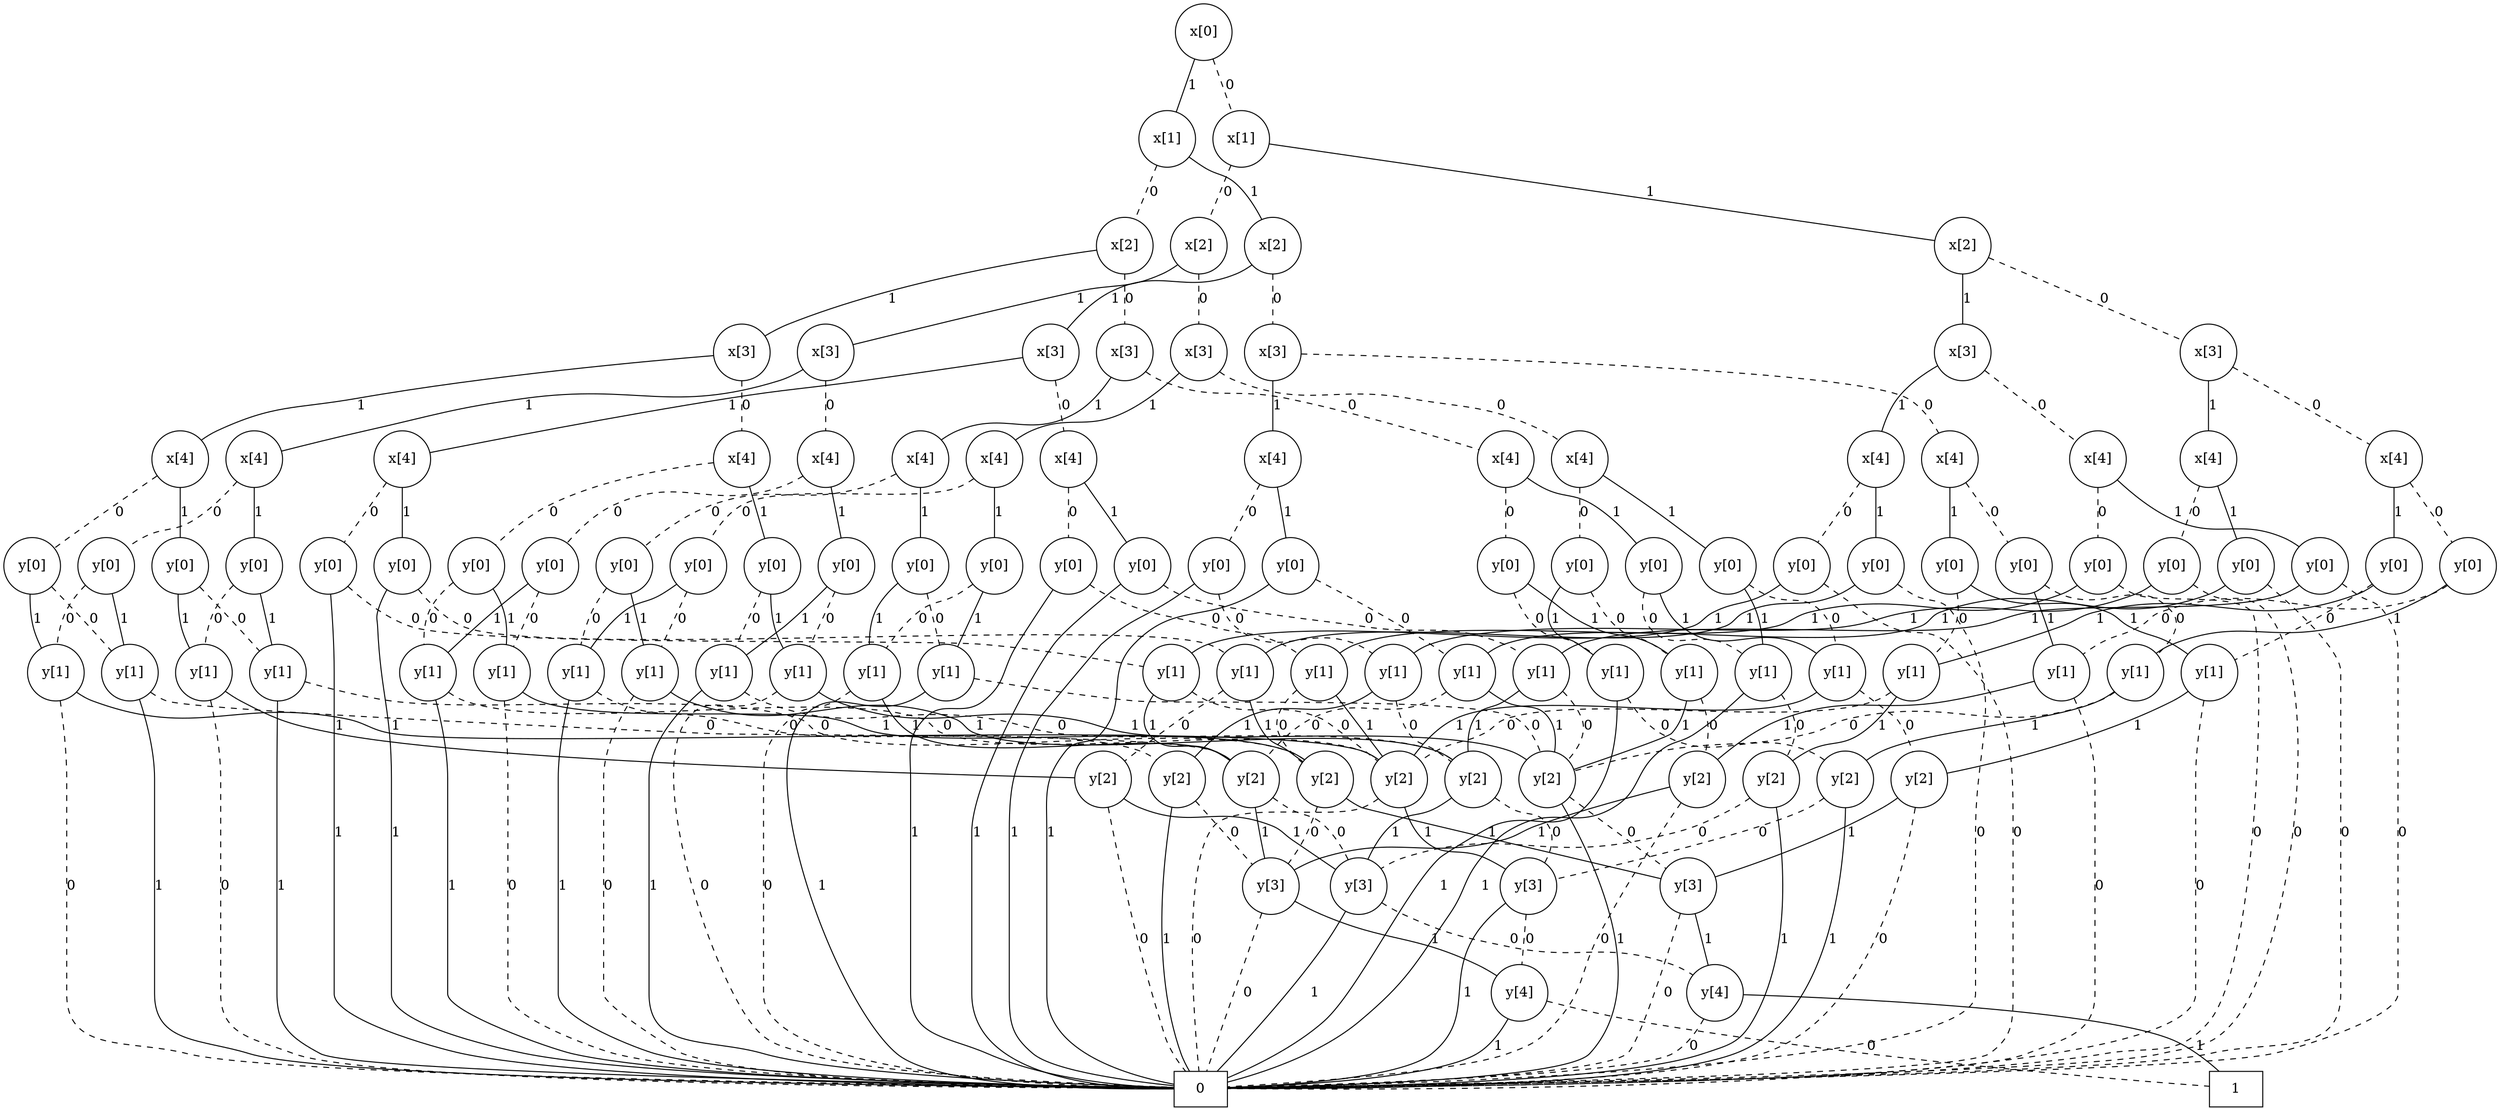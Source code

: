 graph BDD { n1906319638784 [label=0,shape=box]; n1906319769952 [label=1,shape=box]; n1906322495184 [label="y[4]",shape=circle]; n1906322496336 [label="y[3]",shape=circle]; n1906322496432 [label="y[2]",shape=circle]; n1906322342144 [label="y[4]",shape=circle]; n1906322494992 [label="y[3]",shape=circle]; n1906322494368 [label="y[2]",shape=circle]; n1906322496624 [label="y[1]",shape=circle]; n1906322495280 [label="y[3]",shape=circle]; n1906322495088 [label="y[2]",shape=circle]; n1906322670688 [label="y[1]",shape=circle]; n1906322838384 [label="y[0]",shape=circle]; n1906322496720 [label="y[2]",shape=circle]; n1906322495376 [label="y[2]",shape=circle]; n1906322497104 [label="y[1]",shape=circle]; n1906322495760 [label="y[3]",shape=circle]; n1906322495664 [label="y[2]",shape=circle]; n1906322670976 [label="y[1]",shape=circle]; n1906322839104 [label="y[0]",shape=circle]; n1906322840640 [label="x[4]",shape=circle]; n1906322497488 [label="y[2]",shape=circle]; n1906322497392 [label="y[1]",shape=circle]; n1906322496240 [label="y[2]",shape=circle]; n1906322671360 [label="y[1]",shape=circle]; n1906322841024 [label="y[0]",shape=circle]; n1906322669920 [label="y[2]",shape=circle]; n1906322669824 [label="y[1]",shape=circle]; n1906322671648 [label="y[1]",shape=circle]; n1906322841168 [label="y[0]",shape=circle]; n1906322840448 [label="x[4]",shape=circle]; n1906322840112 [label="x[3]",shape=circle]; n1906322670208 [label="y[2]",shape=circle]; n1906322670112 [label="y[1]",shape=circle]; n1906322672128 [label="y[1]",shape=circle]; n1906322851728 [label="y[0]",shape=circle]; n1906322669680 [label="y[1]",shape=circle]; n1906322672512 [label="y[1]",shape=circle]; n1906322841504 [label="y[0]",shape=circle]; n1906322841264 [label="x[4]",shape=circle]; n1906322670784 [label="y[1]",shape=circle]; n1906322672800 [label="y[1]",shape=circle]; n1906322849952 [label="y[0]",shape=circle]; n1906322495856 [label="y[2]",shape=circle]; n1906322671072 [label="y[1]",shape=circle]; n1906322672992 [label="y[1]",shape=circle]; n1906322841456 [label="y[0]",shape=circle]; n1906322840784 [label="x[4]",shape=circle]; n1906322837856 [label="x[3]",shape=circle]; n1906322839152 [label="x[2]",shape=circle]; n1906322671456 [label="y[1]",shape=circle]; n1906322494896 [label="y[1]",shape=circle]; n1906322853264 [label="y[0]",shape=circle]; n1906322671744 [label="y[1]",shape=circle]; n1906322495568 [label="y[1]",shape=circle]; n1906322837952 [label="y[0]",shape=circle]; n1906322840736 [label="x[4]",shape=circle]; n1906322852208 [label="y[1]",shape=circle]; n1906322852304 [label="y[0]",shape=circle]; n1906322850960 [label="y[1]",shape=circle]; n1906322839392 [label="y[0]",shape=circle]; n1906322840352 [label="x[4]",shape=circle]; n1906322840064 [label="x[3]",shape=circle]; n1906322850336 [label="y[1]",shape=circle]; n1906322853792 [label="y[0]",shape=circle]; n1906322850720 [label="y[1]",shape=circle]; n1906322839248 [label="y[0]",shape=circle]; n1906322853840 [label="x[4]",shape=circle]; n1906322838480 [label="y[1]",shape=circle]; n1906322839632 [label="y[0]",shape=circle]; n1906322853024 [label="y[1]",shape=circle]; n1906322839488 [label="y[0]",shape=circle]; n1906322838192 [label="x[4]",shape=circle]; n1906322839056 [label="x[3]",shape=circle]; n1906322837568 [label="x[2]",shape=circle]; n1906322839584 [label="x[1]",shape=circle]; n1906322852592 [label="y[0]",shape=circle]; n1906322841552 [label="y[0]",shape=circle]; n1906322852688 [label="x[4]",shape=circle]; n1906322851680 [label="y[0]",shape=circle]; n1906322838432 [label="y[0]",shape=circle]; n1906322840976 [label="x[4]",shape=circle]; n1906322840016 [label="x[3]",shape=circle]; n1906322853456 [label="y[0]",shape=circle]; n1906322837712 [label="y[0]",shape=circle]; n1906322853552 [label="x[4]",shape=circle]; n1906322840688 [label="y[0]",shape=circle]; n1906322837760 [label="y[0]",shape=circle]; n1906322837904 [label="x[4]",shape=circle]; n1906322838912 [label="x[3]",shape=circle]; n1906322824736 [label="x[2]",shape=circle]; n1906322852448 [label="y[0]",shape=circle]; n1906322838576 [label="y[0]",shape=circle]; n1906322853360 [label="x[4]",shape=circle]; n1906322850192 [label="y[0]",shape=circle]; n1906322850864 [label="y[0]",shape=circle]; n1906322851584 [label="x[4]",shape=circle]; n1906322840400 [label="x[3]",shape=circle]; n1906322851296 [label="y[0]",shape=circle]; n1906322850624 [label="y[0]",shape=circle]; n1906322853120 [label="x[4]",shape=circle]; n1906322841408 [label="y[0]",shape=circle]; n1906322852928 [label="y[0]",shape=circle]; n1906322850432 [label="x[4]",shape=circle]; n1906322839200 [label="x[3]",shape=circle]; n1906322838048 [label="x[2]",shape=circle]; n1906322825024 [label="x[1]",shape=circle]; n1906322825120 [label="x[0]",shape=circle]; n1906322495184 -- n1906319769952 [label=0,style=dashed]; n1906322495184 -- n1906319638784 [label=1]; n1906322496336 -- n1906319638784 [label=0,style=dashed]; n1906322496336 -- n1906322495184 [label=1]; n1906322496432 -- n1906319638784 [label=0,style=dashed]; n1906322496432 -- n1906322496336 [label=1]; n1906322342144 -- n1906319638784 [label=0,style=dashed]; n1906322342144 -- n1906319769952 [label=1]; n1906322494992 -- n1906319638784 [label=0,style=dashed]; n1906322494992 -- n1906322342144 [label=1]; n1906322494368 -- n1906322494992 [label=0,style=dashed]; n1906322494368 -- n1906319638784 [label=1]; n1906322496624 -- n1906322496432 [label=0,style=dashed]; n1906322496624 -- n1906322494368 [label=1]; n1906322495280 -- n1906322495184 [label=0,style=dashed]; n1906322495280 -- n1906319638784 [label=1]; n1906322495088 -- n1906322495280 [label=0,style=dashed]; n1906322495088 -- n1906319638784 [label=1]; n1906322670688 -- n1906322495088 [label=0,style=dashed]; n1906322670688 -- n1906319638784 [label=1]; n1906322838384 -- n1906322496624 [label=0,style=dashed]; n1906322838384 -- n1906322670688 [label=1]; n1906322496720 -- n1906319638784 [label=0,style=dashed]; n1906322496720 -- n1906322494992 [label=1]; n1906322495376 -- n1906319638784 [label=0,style=dashed]; n1906322495376 -- n1906322495280 [label=1]; n1906322497104 -- n1906322496720 [label=0,style=dashed]; n1906322497104 -- n1906322495376 [label=1]; n1906322495760 -- n1906322342144 [label=0,style=dashed]; n1906322495760 -- n1906319638784 [label=1]; n1906322495664 -- n1906322495760 [label=0,style=dashed]; n1906322495664 -- n1906319638784 [label=1]; n1906322670976 -- n1906322495664 [label=0,style=dashed]; n1906322670976 -- n1906319638784 [label=1]; n1906322839104 -- n1906322497104 [label=0,style=dashed]; n1906322839104 -- n1906322670976 [label=1]; n1906322840640 -- n1906322838384 [label=0,style=dashed]; n1906322840640 -- n1906322839104 [label=1]; n1906322497488 -- n1906322495280 [label=0,style=dashed]; n1906322497488 -- n1906322495760 [label=1]; n1906322497392 -- n1906319638784 [label=0,style=dashed]; n1906322497392 -- n1906322497488 [label=1]; n1906322496240 -- n1906322496336 [label=0,style=dashed]; n1906322496240 -- n1906319638784 [label=1]; n1906322671360 -- n1906322496240 [label=0,style=dashed]; n1906322671360 -- n1906319638784 [label=1]; n1906322841024 -- n1906322497392 [label=0,style=dashed]; n1906322841024 -- n1906322671360 [label=1]; n1906322669920 -- n1906322495760 [label=0,style=dashed]; n1906322669920 -- n1906322496336 [label=1]; n1906322669824 -- n1906319638784 [label=0,style=dashed]; n1906322669824 -- n1906322669920 [label=1]; n1906322671648 -- n1906322494368 [label=0,style=dashed]; n1906322671648 -- n1906319638784 [label=1]; n1906322841168 -- n1906322669824 [label=0,style=dashed]; n1906322841168 -- n1906322671648 [label=1]; n1906322840448 -- n1906322841024 [label=0,style=dashed]; n1906322840448 -- n1906322841168 [label=1]; n1906322840112 -- n1906322840640 [label=0,style=dashed]; n1906322840112 -- n1906322840448 [label=1]; n1906322670208 -- n1906322496336 [label=0,style=dashed]; n1906322670208 -- n1906322494992 [label=1]; n1906322670112 -- n1906319638784 [label=0,style=dashed]; n1906322670112 -- n1906322670208 [label=1]; n1906322672128 -- n1906322495376 [label=0,style=dashed]; n1906322672128 -- n1906319638784 [label=1]; n1906322851728 -- n1906322670112 [label=0,style=dashed]; n1906322851728 -- n1906322672128 [label=1]; n1906322669680 -- n1906319638784 [label=0,style=dashed]; n1906322669680 -- n1906322494368 [label=1]; n1906322672512 -- n1906322497488 [label=0,style=dashed]; n1906322672512 -- n1906319638784 [label=1]; n1906322841504 -- n1906322669680 [label=0,style=dashed]; n1906322841504 -- n1906322672512 [label=1]; n1906322841264 -- n1906322851728 [label=0,style=dashed]; n1906322841264 -- n1906322841504 [label=1]; n1906322670784 -- n1906319638784 [label=0,style=dashed]; n1906322670784 -- n1906322495376 [label=1]; n1906322672800 -- n1906322669920 [label=0,style=dashed]; n1906322672800 -- n1906319638784 [label=1]; n1906322849952 -- n1906322670784 [label=0,style=dashed]; n1906322849952 -- n1906322672800 [label=1]; n1906322495856 -- n1906319638784 [label=0,style=dashed]; n1906322495856 -- n1906322495760 [label=1]; n1906322671072 -- n1906319638784 [label=0,style=dashed]; n1906322671072 -- n1906322495856 [label=1]; n1906322672992 -- n1906322670208 [label=0,style=dashed]; n1906322672992 -- n1906319638784 [label=1]; n1906322841456 -- n1906322671072 [label=0,style=dashed]; n1906322841456 -- n1906322672992 [label=1]; n1906322840784 -- n1906322849952 [label=0,style=dashed]; n1906322840784 -- n1906322841456 [label=1]; n1906322837856 -- n1906322841264 [label=0,style=dashed]; n1906322837856 -- n1906322840784 [label=1]; n1906322839152 -- n1906322840112 [label=0,style=dashed]; n1906322839152 -- n1906322837856 [label=1]; n1906322671456 -- n1906319638784 [label=0,style=dashed]; n1906322671456 -- n1906322496432 [label=1]; n1906322494896 -- n1906322494368 [label=0,style=dashed]; n1906322494896 -- n1906322495088 [label=1]; n1906322853264 -- n1906322671456 [label=0,style=dashed]; n1906322853264 -- n1906322494896 [label=1]; n1906322671744 -- n1906319638784 [label=0,style=dashed]; n1906322671744 -- n1906322496720 [label=1]; n1906322495568 -- n1906322495376 [label=0,style=dashed]; n1906322495568 -- n1906322495664 [label=1]; n1906322837952 -- n1906322671744 [label=0,style=dashed]; n1906322837952 -- n1906322495568 [label=1]; n1906322840736 -- n1906322853264 [label=0,style=dashed]; n1906322840736 -- n1906322837952 [label=1]; n1906322852208 -- n1906322497488 [label=0,style=dashed]; n1906322852208 -- n1906322496240 [label=1]; n1906322852304 -- n1906319638784 [label=0,style=dashed]; n1906322852304 -- n1906322852208 [label=1]; n1906322850960 -- n1906322669920 [label=0,style=dashed]; n1906322850960 -- n1906322494368 [label=1]; n1906322839392 -- n1906319638784 [label=0,style=dashed]; n1906322839392 -- n1906322850960 [label=1]; n1906322840352 -- n1906322852304 [label=0,style=dashed]; n1906322840352 -- n1906322839392 [label=1]; n1906322840064 -- n1906322840736 [label=0,style=dashed]; n1906322840064 -- n1906322840352 [label=1]; n1906322850336 -- n1906322670208 [label=0,style=dashed]; n1906322850336 -- n1906322495376 [label=1]; n1906322853792 -- n1906319638784 [label=0,style=dashed]; n1906322853792 -- n1906322850336 [label=1]; n1906322850720 -- n1906322494368 [label=0,style=dashed]; n1906322850720 -- n1906322497488 [label=1]; n1906322839248 -- n1906319638784 [label=0,style=dashed]; n1906322839248 -- n1906322850720 [label=1]; n1906322853840 -- n1906322853792 [label=0,style=dashed]; n1906322853840 -- n1906322839248 [label=1]; n1906322838480 -- n1906322495376 [label=0,style=dashed]; n1906322838480 -- n1906322669920 [label=1]; n1906322839632 -- n1906319638784 [label=0,style=dashed]; n1906322839632 -- n1906322838480 [label=1]; n1906322853024 -- n1906322495856 [label=0,style=dashed]; n1906322853024 -- n1906322670208 [label=1]; n1906322839488 -- n1906319638784 [label=0,style=dashed]; n1906322839488 -- n1906322853024 [label=1]; n1906322838192 -- n1906322839632 [label=0,style=dashed]; n1906322838192 -- n1906322839488 [label=1]; n1906322839056 -- n1906322853840 [label=0,style=dashed]; n1906322839056 -- n1906322838192 [label=1]; n1906322837568 -- n1906322840064 [label=0,style=dashed]; n1906322837568 -- n1906322839056 [label=1]; n1906322839584 -- n1906322839152 [label=0,style=dashed]; n1906322839584 -- n1906322837568 [label=1]; n1906322852592 -- n1906322670688 [label=0,style=dashed]; n1906322852592 -- n1906322496624 [label=1]; n1906322841552 -- n1906322670976 [label=0,style=dashed]; n1906322841552 -- n1906322497104 [label=1]; n1906322852688 -- n1906322852592 [label=0,style=dashed]; n1906322852688 -- n1906322841552 [label=1]; n1906322851680 -- n1906322671360 [label=0,style=dashed]; n1906322851680 -- n1906322497392 [label=1]; n1906322838432 -- n1906322671648 [label=0,style=dashed]; n1906322838432 -- n1906322669824 [label=1]; n1906322840976 -- n1906322851680 [label=0,style=dashed]; n1906322840976 -- n1906322838432 [label=1]; n1906322840016 -- n1906322852688 [label=0,style=dashed]; n1906322840016 -- n1906322840976 [label=1]; n1906322853456 -- n1906322672128 [label=0,style=dashed]; n1906322853456 -- n1906322670112 [label=1]; n1906322837712 -- n1906322672512 [label=0,style=dashed]; n1906322837712 -- n1906322669680 [label=1]; n1906322853552 -- n1906322853456 [label=0,style=dashed]; n1906322853552 -- n1906322837712 [label=1]; n1906322840688 -- n1906322672800 [label=0,style=dashed]; n1906322840688 -- n1906322670784 [label=1]; n1906322837760 -- n1906322672992 [label=0,style=dashed]; n1906322837760 -- n1906322671072 [label=1]; n1906322837904 -- n1906322840688 [label=0,style=dashed]; n1906322837904 -- n1906322837760 [label=1]; n1906322838912 -- n1906322853552 [label=0,style=dashed]; n1906322838912 -- n1906322837904 [label=1]; n1906322824736 -- n1906322840016 [label=0,style=dashed]; n1906322824736 -- n1906322838912 [label=1]; n1906322852448 -- n1906322494896 [label=0,style=dashed]; n1906322852448 -- n1906322671456 [label=1]; n1906322838576 -- n1906322495568 [label=0,style=dashed]; n1906322838576 -- n1906322671744 [label=1]; n1906322853360 -- n1906322852448 [label=0,style=dashed]; n1906322853360 -- n1906322838576 [label=1]; n1906322850192 -- n1906322852208 [label=0,style=dashed]; n1906322850192 -- n1906319638784 [label=1]; n1906322850864 -- n1906322850960 [label=0,style=dashed]; n1906322850864 -- n1906319638784 [label=1]; n1906322851584 -- n1906322850192 [label=0,style=dashed]; n1906322851584 -- n1906322850864 [label=1]; n1906322840400 -- n1906322853360 [label=0,style=dashed]; n1906322840400 -- n1906322851584 [label=1]; n1906322851296 -- n1906322850336 [label=0,style=dashed]; n1906322851296 -- n1906319638784 [label=1]; n1906322850624 -- n1906322850720 [label=0,style=dashed]; n1906322850624 -- n1906319638784 [label=1]; n1906322853120 -- n1906322851296 [label=0,style=dashed]; n1906322853120 -- n1906322850624 [label=1]; n1906322841408 -- n1906322838480 [label=0,style=dashed]; n1906322841408 -- n1906319638784 [label=1]; n1906322852928 -- n1906322853024 [label=0,style=dashed]; n1906322852928 -- n1906319638784 [label=1]; n1906322850432 -- n1906322841408 [label=0,style=dashed]; n1906322850432 -- n1906322852928 [label=1]; n1906322839200 -- n1906322853120 [label=0,style=dashed]; n1906322839200 -- n1906322850432 [label=1]; n1906322838048 -- n1906322840400 [label=0,style=dashed]; n1906322838048 -- n1906322839200 [label=1]; n1906322825024 -- n1906322824736 [label=0,style=dashed]; n1906322825024 -- n1906322838048 [label=1]; n1906322825120 -- n1906322839584 [label=0,style=dashed]; n1906322825120 -- n1906322825024 [label=1]; }
